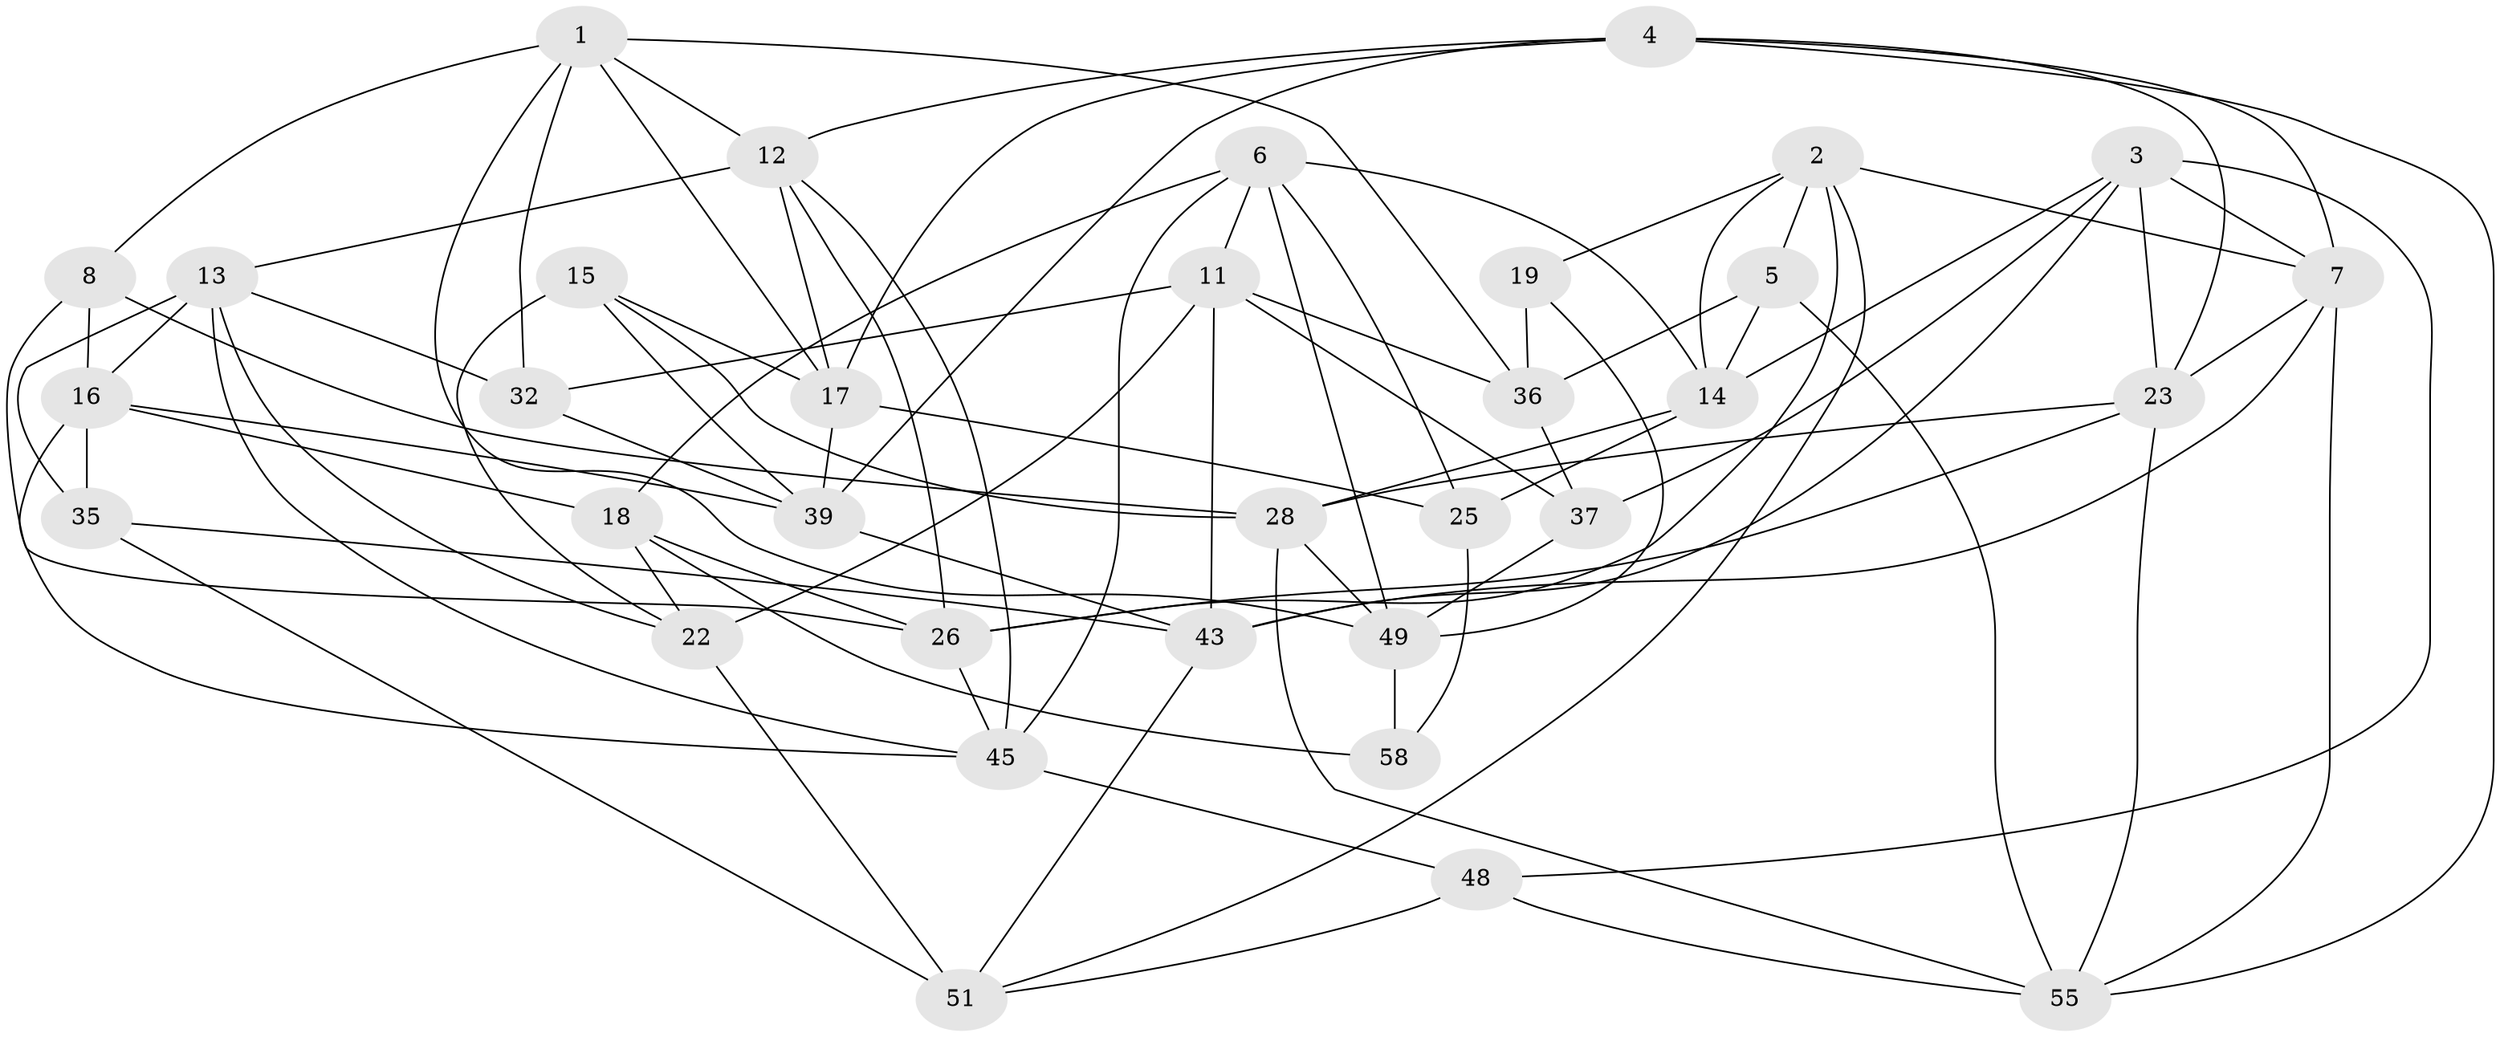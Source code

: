 // original degree distribution, {4: 1.0}
// Generated by graph-tools (version 1.1) at 2025/42/03/06/25 10:42:24]
// undirected, 34 vertices, 89 edges
graph export_dot {
graph [start="1"]
  node [color=gray90,style=filled];
  1 [super="+40"];
  2 [super="+41"];
  3 [super="+24"];
  4 [super="+9"];
  5;
  6 [super="+31"];
  7 [super="+10"];
  8;
  11 [super="+56"];
  12 [super="+42"];
  13 [super="+21"];
  14 [super="+27"];
  15;
  16 [super="+30"];
  17 [super="+29"];
  18 [super="+20"];
  19;
  22 [super="+33"];
  23 [super="+34"];
  25;
  26 [super="+52"];
  28 [super="+44"];
  32;
  35;
  36 [super="+38"];
  37;
  39 [super="+46"];
  43 [super="+50"];
  45 [super="+47"];
  48;
  49 [super="+53"];
  51 [super="+54"];
  55 [super="+57"];
  58;
  1 -- 8;
  1 -- 36;
  1 -- 32;
  1 -- 12;
  1 -- 17;
  1 -- 49;
  2 -- 19;
  2 -- 5;
  2 -- 51;
  2 -- 26;
  2 -- 7;
  2 -- 14;
  3 -- 23;
  3 -- 14;
  3 -- 48;
  3 -- 37;
  3 -- 7;
  3 -- 43;
  4 -- 39;
  4 -- 7;
  4 -- 55;
  4 -- 17;
  4 -- 23;
  4 -- 12;
  5 -- 36;
  5 -- 55;
  5 -- 14;
  6 -- 14;
  6 -- 49;
  6 -- 25;
  6 -- 18;
  6 -- 11;
  6 -- 45;
  7 -- 23;
  7 -- 55;
  7 -- 43;
  8 -- 26;
  8 -- 28;
  8 -- 16;
  11 -- 43;
  11 -- 32;
  11 -- 36;
  11 -- 37;
  11 -- 22;
  12 -- 45;
  12 -- 13;
  12 -- 17;
  12 -- 26;
  13 -- 32;
  13 -- 45;
  13 -- 35;
  13 -- 22;
  13 -- 16;
  14 -- 25;
  14 -- 28;
  15 -- 28;
  15 -- 22;
  15 -- 39;
  15 -- 17;
  16 -- 35;
  16 -- 45;
  16 -- 18;
  16 -- 39;
  17 -- 25;
  17 -- 39;
  18 -- 58 [weight=2];
  18 -- 26;
  18 -- 22;
  19 -- 36 [weight=2];
  19 -- 49;
  22 -- 51 [weight=2];
  23 -- 55;
  23 -- 26;
  23 -- 28;
  25 -- 58;
  26 -- 45;
  28 -- 49;
  28 -- 55;
  32 -- 39;
  35 -- 51;
  35 -- 43;
  36 -- 37;
  37 -- 49;
  39 -- 43;
  43 -- 51;
  45 -- 48;
  48 -- 55;
  48 -- 51;
  49 -- 58;
}
